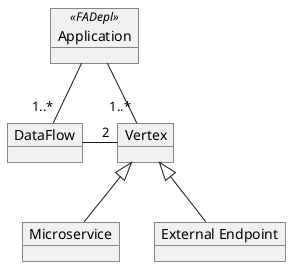 @startuml
skinparam monochrome true
'legend top left
'Data model style
'Generalization style
'end legend

Object Microservice
Object Application <<FADepl>>
Object DataFlow
Object Vertex
Object "External Endpoint" as ExternalEndpoint

Application -- "1..*" Vertex
Vertex <|-- ExternalEndpoint
Vertex <|-- Microservice
Application -- "1..*" DataFlow
DataFlow -right-- "2" Vertex
@enduml
